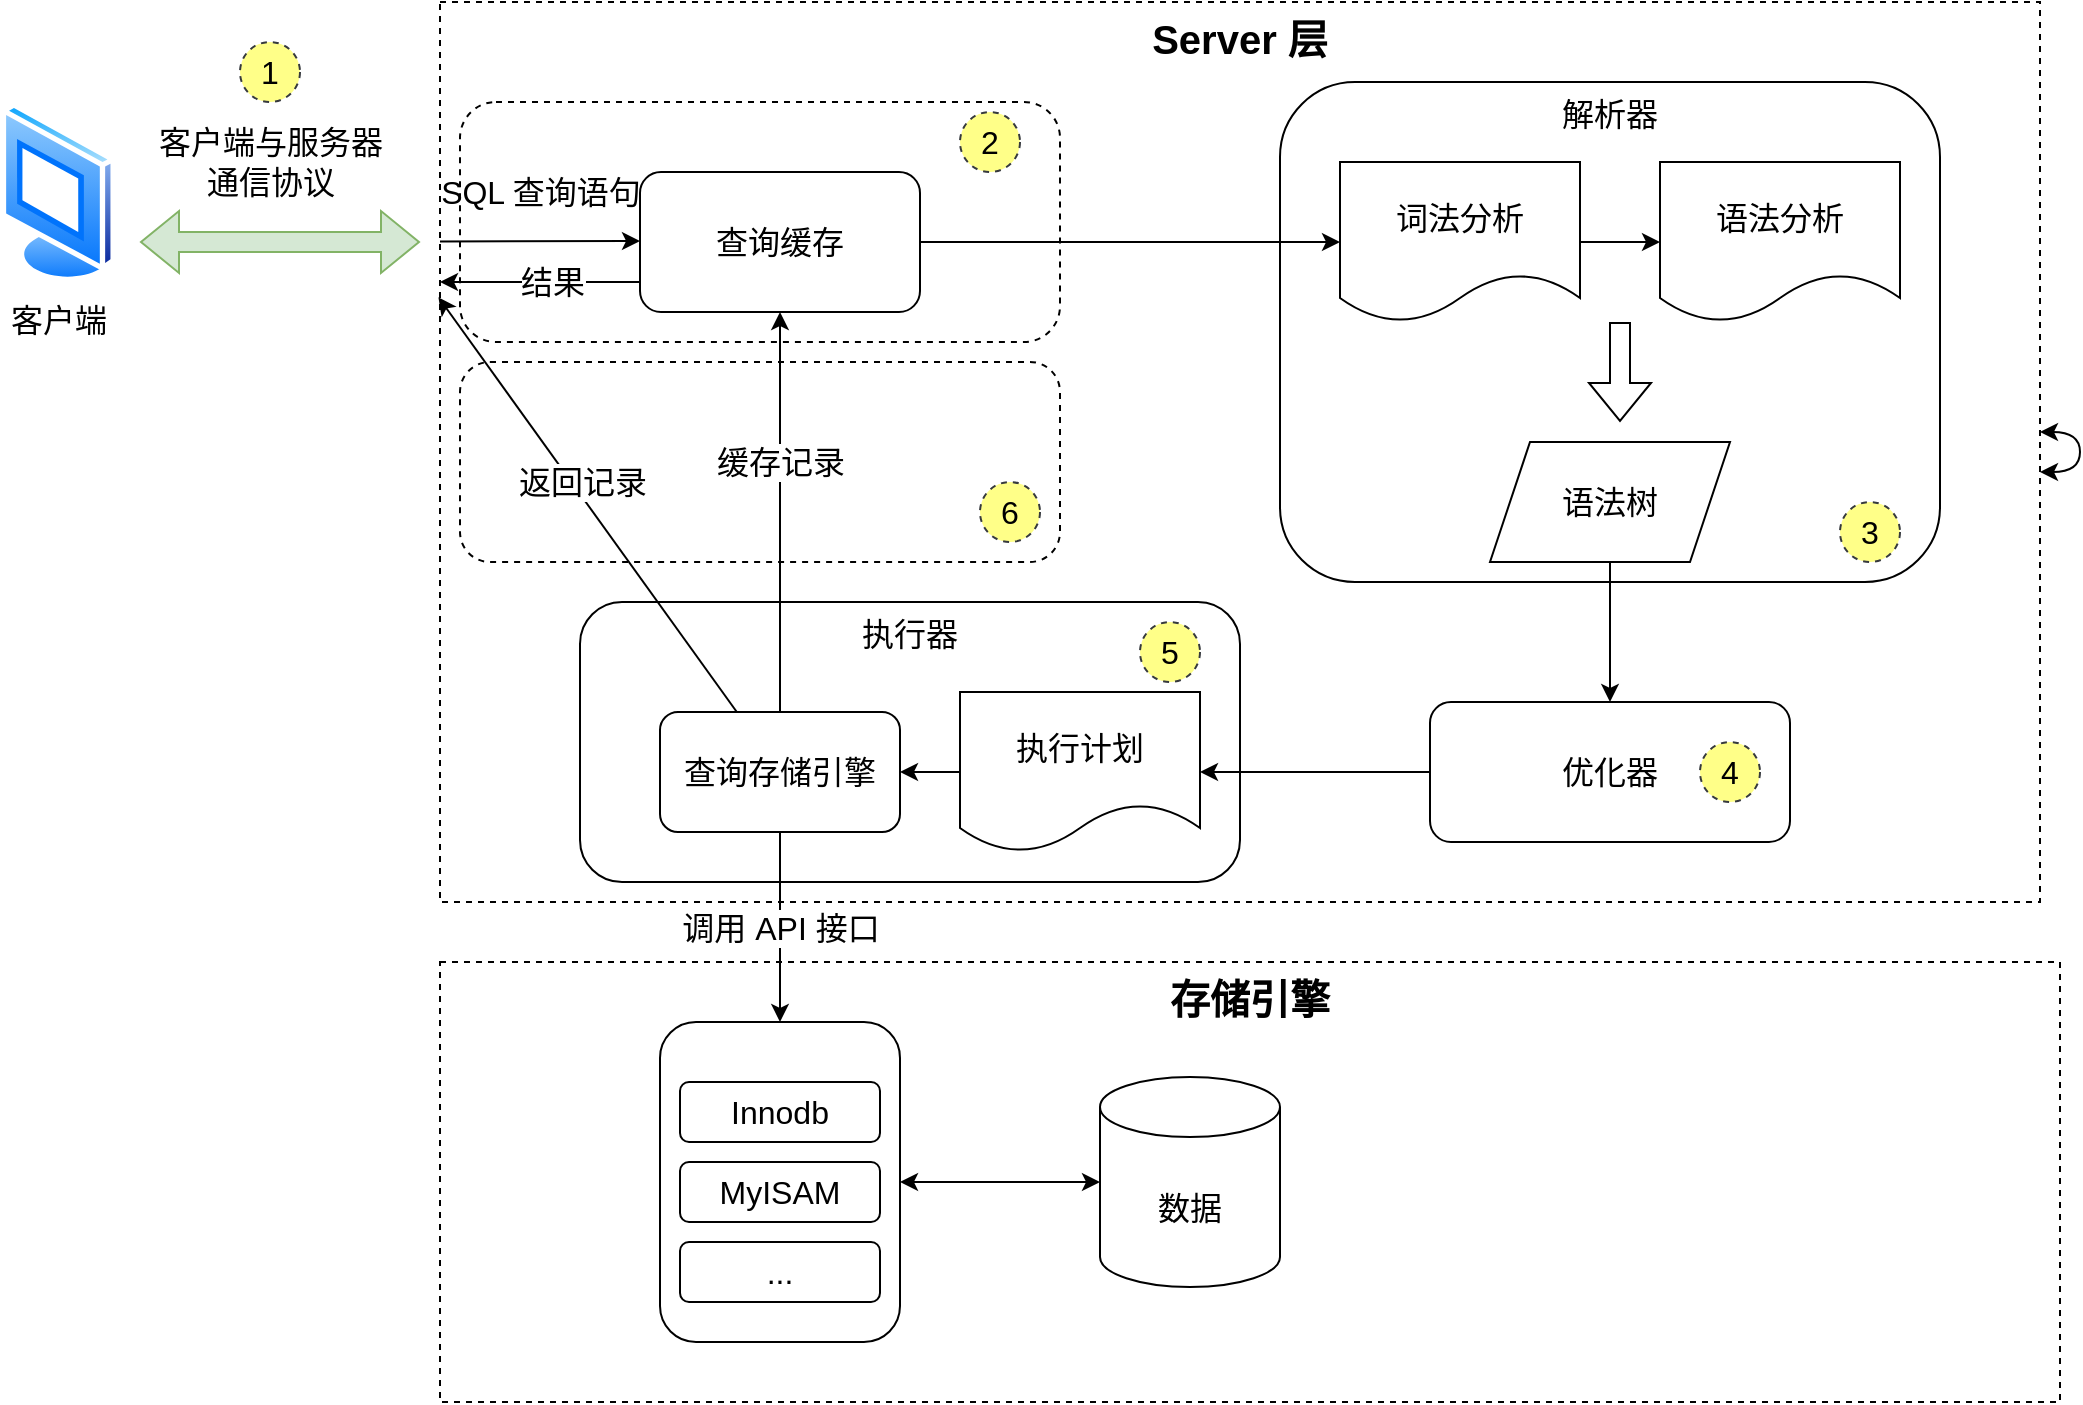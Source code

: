 <mxfile version="18.1.3" type="github">
  <diagram id="df5aDVYhAmBAGNwJa0Qc" name="Page-1">
    <mxGraphModel dx="1859" dy="744" grid="1" gridSize="10" guides="1" tooltips="1" connect="1" arrows="1" fold="1" page="1" pageScale="1" pageWidth="827" pageHeight="1169" math="0" shadow="0">
      <root>
        <mxCell id="0" />
        <mxCell id="1" parent="0" />
        <mxCell id="kdEfuS7q3PWV6SLRlttd-27" value="Server 层" style="rounded=0;whiteSpace=wrap;html=1;fontSize=20;dashed=1;verticalAlign=top;fontStyle=1" vertex="1" parent="1">
          <mxGeometry x="-40" y="30" width="800" height="450" as="geometry" />
        </mxCell>
        <mxCell id="kdEfuS7q3PWV6SLRlttd-47" value="" style="rounded=1;whiteSpace=wrap;html=1;dashed=1;fontSize=16;" vertex="1" parent="1">
          <mxGeometry x="-30" y="210" width="300" height="100" as="geometry" />
        </mxCell>
        <mxCell id="kdEfuS7q3PWV6SLRlttd-46" value="" style="rounded=1;whiteSpace=wrap;html=1;dashed=1;fontSize=16;" vertex="1" parent="1">
          <mxGeometry x="-30" y="80" width="300" height="120" as="geometry" />
        </mxCell>
        <mxCell id="kdEfuS7q3PWV6SLRlttd-6" value="执行器" style="rounded=1;whiteSpace=wrap;html=1;fontSize=16;verticalAlign=top;" vertex="1" parent="1">
          <mxGeometry x="30" y="330" width="330" height="140" as="geometry" />
        </mxCell>
        <mxCell id="kdEfuS7q3PWV6SLRlttd-24" value="存储引擎" style="rounded=0;whiteSpace=wrap;html=1;fontSize=20;horizontal=1;fontStyle=1;dashed=1;verticalAlign=top;" vertex="1" parent="1">
          <mxGeometry x="-40" y="510" width="810" height="220" as="geometry" />
        </mxCell>
        <mxCell id="kdEfuS7q3PWV6SLRlttd-3" value="查询缓存" style="rounded=1;whiteSpace=wrap;html=1;fontSize=16;" vertex="1" parent="1">
          <mxGeometry x="60" y="115" width="140" height="70" as="geometry" />
        </mxCell>
        <mxCell id="kdEfuS7q3PWV6SLRlttd-4" value="解析器" style="rounded=1;whiteSpace=wrap;html=1;fontSize=16;verticalAlign=top;" vertex="1" parent="1">
          <mxGeometry x="380" y="70" width="330" height="250" as="geometry" />
        </mxCell>
        <mxCell id="kdEfuS7q3PWV6SLRlttd-5" value="优化器" style="rounded=1;whiteSpace=wrap;html=1;fontSize=16;" vertex="1" parent="1">
          <mxGeometry x="455" y="380" width="180" height="70" as="geometry" />
        </mxCell>
        <mxCell id="kdEfuS7q3PWV6SLRlttd-26" style="edgeStyle=orthogonalEdgeStyle;rounded=0;orthogonalLoop=1;jettySize=auto;html=1;entryX=1;entryY=0.5;entryDx=0;entryDy=0;fontSize=16;" edge="1" parent="1" source="kdEfuS7q3PWV6SLRlttd-7" target="kdEfuS7q3PWV6SLRlttd-11">
          <mxGeometry relative="1" as="geometry" />
        </mxCell>
        <mxCell id="kdEfuS7q3PWV6SLRlttd-7" value="执行计划" style="shape=document;whiteSpace=wrap;html=1;boundedLbl=1;fontSize=16;" vertex="1" parent="1">
          <mxGeometry x="220" y="375" width="120" height="80" as="geometry" />
        </mxCell>
        <mxCell id="kdEfuS7q3PWV6SLRlttd-15" style="edgeStyle=orthogonalEdgeStyle;rounded=0;orthogonalLoop=1;jettySize=auto;html=1;entryX=0;entryY=0.5;entryDx=0;entryDy=0;fontSize=16;" edge="1" parent="1" source="kdEfuS7q3PWV6SLRlttd-8" target="kdEfuS7q3PWV6SLRlttd-9">
          <mxGeometry relative="1" as="geometry" />
        </mxCell>
        <mxCell id="kdEfuS7q3PWV6SLRlttd-8" value="词法分析" style="shape=document;whiteSpace=wrap;html=1;boundedLbl=1;fontSize=16;" vertex="1" parent="1">
          <mxGeometry x="410" y="110" width="120" height="80" as="geometry" />
        </mxCell>
        <mxCell id="kdEfuS7q3PWV6SLRlttd-9" value="语法分析" style="shape=document;whiteSpace=wrap;html=1;boundedLbl=1;fontSize=16;" vertex="1" parent="1">
          <mxGeometry x="570" y="110" width="120" height="80" as="geometry" />
        </mxCell>
        <mxCell id="kdEfuS7q3PWV6SLRlttd-12" style="edgeStyle=orthogonalEdgeStyle;rounded=0;orthogonalLoop=1;jettySize=auto;html=1;entryX=0.5;entryY=0;entryDx=0;entryDy=0;fontSize=16;" edge="1" parent="1" source="kdEfuS7q3PWV6SLRlttd-10" target="kdEfuS7q3PWV6SLRlttd-5">
          <mxGeometry relative="1" as="geometry" />
        </mxCell>
        <mxCell id="kdEfuS7q3PWV6SLRlttd-10" value="语法树" style="shape=parallelogram;perimeter=parallelogramPerimeter;whiteSpace=wrap;html=1;fixedSize=1;fontSize=16;" vertex="1" parent="1">
          <mxGeometry x="485" y="250" width="120" height="60" as="geometry" />
        </mxCell>
        <mxCell id="kdEfuS7q3PWV6SLRlttd-17" value="缓存记录" style="edgeStyle=orthogonalEdgeStyle;rounded=0;orthogonalLoop=1;jettySize=auto;html=1;fontSize=16;" edge="1" parent="1" source="kdEfuS7q3PWV6SLRlttd-11" target="kdEfuS7q3PWV6SLRlttd-3">
          <mxGeometry x="0.25" relative="1" as="geometry">
            <mxPoint as="offset" />
          </mxGeometry>
        </mxCell>
        <mxCell id="kdEfuS7q3PWV6SLRlttd-25" value="调用 API 接口" style="edgeStyle=orthogonalEdgeStyle;rounded=0;orthogonalLoop=1;jettySize=auto;html=1;fontSize=16;" edge="1" parent="1" source="kdEfuS7q3PWV6SLRlttd-11" target="kdEfuS7q3PWV6SLRlttd-18">
          <mxGeometry relative="1" as="geometry" />
        </mxCell>
        <mxCell id="kdEfuS7q3PWV6SLRlttd-37" style="rounded=0;orthogonalLoop=1;jettySize=auto;html=1;entryX=-0.001;entryY=0.328;entryDx=0;entryDy=0;fontSize=16;startArrow=none;startFill=0;entryPerimeter=0;" edge="1" parent="1" source="kdEfuS7q3PWV6SLRlttd-11" target="kdEfuS7q3PWV6SLRlttd-27">
          <mxGeometry relative="1" as="geometry" />
        </mxCell>
        <mxCell id="kdEfuS7q3PWV6SLRlttd-39" value="返回记录" style="edgeLabel;html=1;align=center;verticalAlign=middle;resizable=0;points=[];fontSize=16;" vertex="1" connectable="0" parent="kdEfuS7q3PWV6SLRlttd-37">
          <mxGeometry x="-0.007" y="-15" relative="1" as="geometry">
            <mxPoint x="-16" y="-3" as="offset" />
          </mxGeometry>
        </mxCell>
        <mxCell id="kdEfuS7q3PWV6SLRlttd-11" value="查询存储引擎" style="rounded=1;whiteSpace=wrap;html=1;fontSize=16;" vertex="1" parent="1">
          <mxGeometry x="70" y="385" width="120" height="60" as="geometry" />
        </mxCell>
        <mxCell id="kdEfuS7q3PWV6SLRlttd-13" style="edgeStyle=orthogonalEdgeStyle;rounded=0;orthogonalLoop=1;jettySize=auto;html=1;fontSize=16;" edge="1" parent="1" source="kdEfuS7q3PWV6SLRlttd-3" target="kdEfuS7q3PWV6SLRlttd-8">
          <mxGeometry relative="1" as="geometry" />
        </mxCell>
        <mxCell id="kdEfuS7q3PWV6SLRlttd-14" value="" style="shape=flexArrow;endArrow=classic;html=1;rounded=0;fontSize=16;" edge="1" parent="1">
          <mxGeometry width="50" height="50" relative="1" as="geometry">
            <mxPoint x="550" y="190" as="sourcePoint" />
            <mxPoint x="550" y="240" as="targetPoint" />
          </mxGeometry>
        </mxCell>
        <mxCell id="kdEfuS7q3PWV6SLRlttd-16" style="edgeStyle=orthogonalEdgeStyle;rounded=0;orthogonalLoop=1;jettySize=auto;html=1;entryX=1;entryY=0.5;entryDx=0;entryDy=0;fontSize=16;" edge="1" parent="1" source="kdEfuS7q3PWV6SLRlttd-5" target="kdEfuS7q3PWV6SLRlttd-7">
          <mxGeometry relative="1" as="geometry" />
        </mxCell>
        <mxCell id="kdEfuS7q3PWV6SLRlttd-36" style="edgeStyle=orthogonalEdgeStyle;rounded=0;orthogonalLoop=1;jettySize=auto;html=1;entryX=0;entryY=0.5;entryDx=0;entryDy=0;entryPerimeter=0;fontSize=16;startArrow=classic;startFill=1;" edge="1" parent="1" source="kdEfuS7q3PWV6SLRlttd-18" target="kdEfuS7q3PWV6SLRlttd-22">
          <mxGeometry relative="1" as="geometry" />
        </mxCell>
        <mxCell id="kdEfuS7q3PWV6SLRlttd-18" value="" style="rounded=1;whiteSpace=wrap;html=1;fontSize=16;" vertex="1" parent="1">
          <mxGeometry x="70" y="540" width="120" height="160" as="geometry" />
        </mxCell>
        <mxCell id="kdEfuS7q3PWV6SLRlttd-19" value="Innodb" style="rounded=1;whiteSpace=wrap;html=1;fontSize=16;" vertex="1" parent="1">
          <mxGeometry x="80" y="570" width="100" height="30" as="geometry" />
        </mxCell>
        <mxCell id="kdEfuS7q3PWV6SLRlttd-20" value="MyISAM" style="rounded=1;whiteSpace=wrap;html=1;fontSize=16;" vertex="1" parent="1">
          <mxGeometry x="80" y="610" width="100" height="30" as="geometry" />
        </mxCell>
        <mxCell id="kdEfuS7q3PWV6SLRlttd-21" value="..." style="rounded=1;whiteSpace=wrap;html=1;fontSize=16;" vertex="1" parent="1">
          <mxGeometry x="80" y="650" width="100" height="30" as="geometry" />
        </mxCell>
        <mxCell id="kdEfuS7q3PWV6SLRlttd-22" value="数据" style="shape=cylinder3;whiteSpace=wrap;html=1;boundedLbl=1;backgroundOutline=1;size=15;fontSize=16;" vertex="1" parent="1">
          <mxGeometry x="290" y="567.5" width="90" height="105" as="geometry" />
        </mxCell>
        <mxCell id="kdEfuS7q3PWV6SLRlttd-30" value="客户端" style="aspect=fixed;perimeter=ellipsePerimeter;html=1;align=center;shadow=0;dashed=0;spacingTop=3;image;image=img/lib/active_directory/vista_terminal.svg;fontSize=16;" vertex="1" parent="1">
          <mxGeometry x="-260" y="80" width="58.5" height="90" as="geometry" />
        </mxCell>
        <mxCell id="kdEfuS7q3PWV6SLRlttd-34" value="客户端与服务器&lt;br&gt;通信协议" style="text;html=1;align=center;verticalAlign=middle;resizable=0;points=[];autosize=1;strokeColor=none;fillColor=none;fontSize=16;" vertex="1" parent="1">
          <mxGeometry x="-190" y="90" width="130" height="40" as="geometry" />
        </mxCell>
        <mxCell id="kdEfuS7q3PWV6SLRlttd-35" value="" style="shape=flexArrow;endArrow=classic;startArrow=classic;html=1;rounded=0;fontSize=16;fillColor=#d5e8d4;strokeColor=#82b366;" edge="1" parent="1">
          <mxGeometry width="100" height="100" relative="1" as="geometry">
            <mxPoint x="-190" y="150" as="sourcePoint" />
            <mxPoint x="-50" y="150" as="targetPoint" />
          </mxGeometry>
        </mxCell>
        <mxCell id="kdEfuS7q3PWV6SLRlttd-38" style="edgeStyle=orthogonalEdgeStyle;curved=1;rounded=0;orthogonalLoop=1;jettySize=auto;html=1;fontSize=16;startArrow=classic;startFill=1;" edge="1" parent="1" source="kdEfuS7q3PWV6SLRlttd-27" target="kdEfuS7q3PWV6SLRlttd-27">
          <mxGeometry relative="1" as="geometry" />
        </mxCell>
        <mxCell id="kdEfuS7q3PWV6SLRlttd-40" value="" style="endArrow=classic;html=1;rounded=0;fontSize=16;curved=1;exitX=0;exitY=0.266;exitDx=0;exitDy=0;exitPerimeter=0;" edge="1" parent="1" source="kdEfuS7q3PWV6SLRlttd-27">
          <mxGeometry width="50" height="50" relative="1" as="geometry">
            <mxPoint x="-30" y="149.5" as="sourcePoint" />
            <mxPoint x="60" y="149.5" as="targetPoint" />
          </mxGeometry>
        </mxCell>
        <mxCell id="kdEfuS7q3PWV6SLRlttd-41" value="SQL 查询语句" style="text;html=1;align=center;verticalAlign=middle;resizable=0;points=[];autosize=1;strokeColor=none;fillColor=none;fontSize=16;" vertex="1" parent="1">
          <mxGeometry x="-50" y="115" width="120" height="20" as="geometry" />
        </mxCell>
        <mxCell id="kdEfuS7q3PWV6SLRlttd-42" value="" style="endArrow=classic;html=1;rounded=0;fontSize=16;curved=1;" edge="1" parent="1">
          <mxGeometry width="50" height="50" relative="1" as="geometry">
            <mxPoint x="60" y="170" as="sourcePoint" />
            <mxPoint x="-40" y="170" as="targetPoint" />
          </mxGeometry>
        </mxCell>
        <mxCell id="kdEfuS7q3PWV6SLRlttd-45" value="结果" style="edgeLabel;html=1;align=center;verticalAlign=middle;resizable=0;points=[];fontSize=16;" vertex="1" connectable="0" parent="kdEfuS7q3PWV6SLRlttd-42">
          <mxGeometry x="-0.244" y="1" relative="1" as="geometry">
            <mxPoint x="-6" y="-1" as="offset" />
          </mxGeometry>
        </mxCell>
        <mxCell id="kdEfuS7q3PWV6SLRlttd-49" value="1" style="ellipse;whiteSpace=wrap;html=1;aspect=fixed;dashed=1;fontSize=16;fillColor=#ffff88;strokeColor=#36393d;" vertex="1" parent="1">
          <mxGeometry x="-140" y="50" width="30" height="30" as="geometry" />
        </mxCell>
        <mxCell id="kdEfuS7q3PWV6SLRlttd-50" value="2" style="ellipse;whiteSpace=wrap;html=1;aspect=fixed;dashed=1;fontSize=16;fillColor=#ffff88;strokeColor=#36393d;" vertex="1" parent="1">
          <mxGeometry x="220" y="85" width="30" height="30" as="geometry" />
        </mxCell>
        <mxCell id="kdEfuS7q3PWV6SLRlttd-51" value="3" style="ellipse;whiteSpace=wrap;html=1;aspect=fixed;dashed=1;fontSize=16;fillColor=#ffff88;strokeColor=#36393d;" vertex="1" parent="1">
          <mxGeometry x="660" y="280" width="30" height="30" as="geometry" />
        </mxCell>
        <mxCell id="kdEfuS7q3PWV6SLRlttd-52" value="4" style="ellipse;whiteSpace=wrap;html=1;aspect=fixed;dashed=1;fontSize=16;fillColor=#ffff88;strokeColor=#36393d;" vertex="1" parent="1">
          <mxGeometry x="590" y="400" width="30" height="30" as="geometry" />
        </mxCell>
        <mxCell id="kdEfuS7q3PWV6SLRlttd-53" value="5" style="ellipse;whiteSpace=wrap;html=1;aspect=fixed;dashed=1;fontSize=16;fillColor=#ffff88;strokeColor=#36393d;" vertex="1" parent="1">
          <mxGeometry x="310" y="340" width="30" height="30" as="geometry" />
        </mxCell>
        <mxCell id="kdEfuS7q3PWV6SLRlttd-54" value="6" style="ellipse;whiteSpace=wrap;html=1;aspect=fixed;dashed=1;fontSize=16;fillColor=#ffff88;strokeColor=#36393d;" vertex="1" parent="1">
          <mxGeometry x="230" y="270" width="30" height="30" as="geometry" />
        </mxCell>
      </root>
    </mxGraphModel>
  </diagram>
</mxfile>
